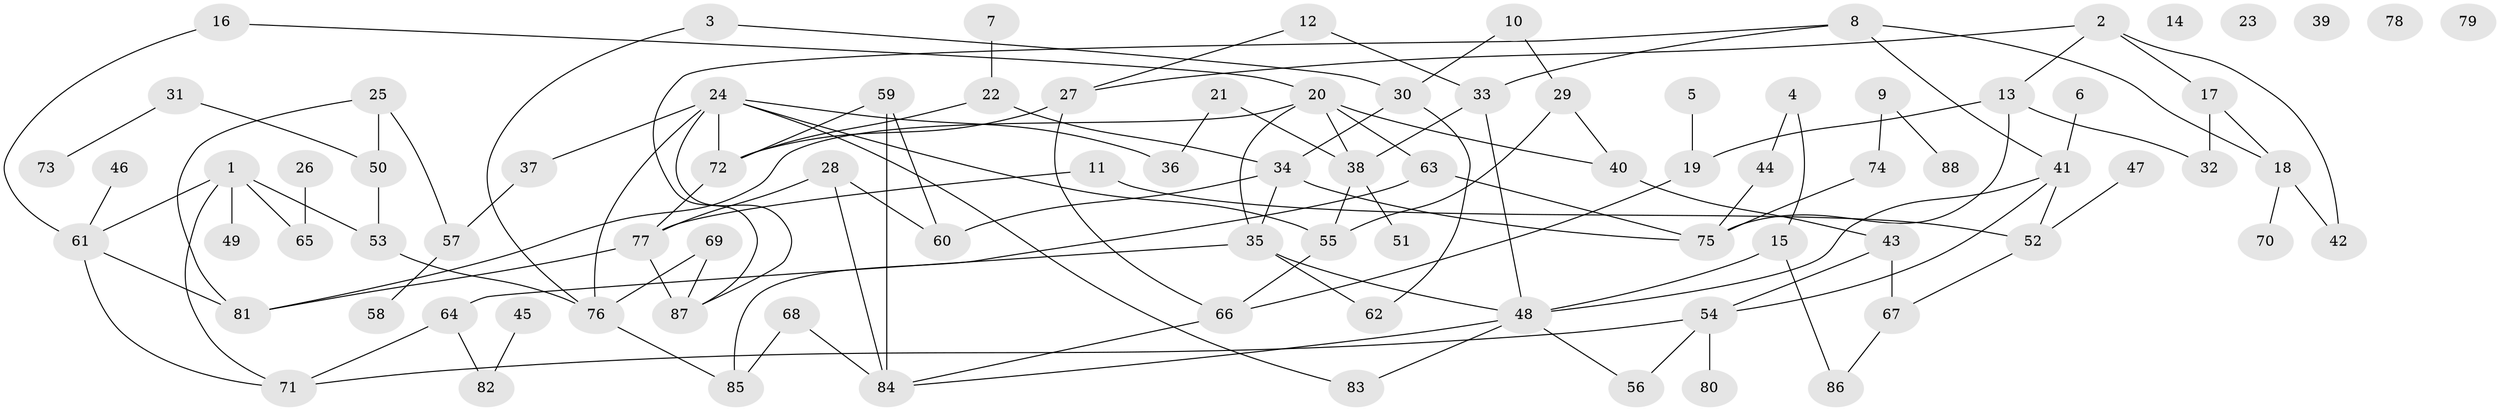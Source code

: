 // coarse degree distribution, {5: 0.10714285714285714, 3: 0.16071428571428573, 2: 0.19642857142857142, 1: 0.17857142857142858, 4: 0.125, 0: 0.08928571428571429, 7: 0.07142857142857142, 10: 0.017857142857142856, 6: 0.017857142857142856, 9: 0.017857142857142856, 8: 0.017857142857142856}
// Generated by graph-tools (version 1.1) at 2025/41/03/06/25 10:41:22]
// undirected, 88 vertices, 123 edges
graph export_dot {
graph [start="1"]
  node [color=gray90,style=filled];
  1;
  2;
  3;
  4;
  5;
  6;
  7;
  8;
  9;
  10;
  11;
  12;
  13;
  14;
  15;
  16;
  17;
  18;
  19;
  20;
  21;
  22;
  23;
  24;
  25;
  26;
  27;
  28;
  29;
  30;
  31;
  32;
  33;
  34;
  35;
  36;
  37;
  38;
  39;
  40;
  41;
  42;
  43;
  44;
  45;
  46;
  47;
  48;
  49;
  50;
  51;
  52;
  53;
  54;
  55;
  56;
  57;
  58;
  59;
  60;
  61;
  62;
  63;
  64;
  65;
  66;
  67;
  68;
  69;
  70;
  71;
  72;
  73;
  74;
  75;
  76;
  77;
  78;
  79;
  80;
  81;
  82;
  83;
  84;
  85;
  86;
  87;
  88;
  1 -- 49;
  1 -- 53;
  1 -- 61;
  1 -- 65;
  1 -- 71;
  2 -- 13;
  2 -- 17;
  2 -- 27;
  2 -- 42;
  3 -- 30;
  3 -- 76;
  4 -- 15;
  4 -- 44;
  5 -- 19;
  6 -- 41;
  7 -- 22;
  8 -- 18;
  8 -- 33;
  8 -- 41;
  8 -- 87;
  9 -- 74;
  9 -- 88;
  10 -- 29;
  10 -- 30;
  11 -- 52;
  11 -- 77;
  12 -- 27;
  12 -- 33;
  13 -- 19;
  13 -- 32;
  13 -- 75;
  15 -- 48;
  15 -- 86;
  16 -- 20;
  16 -- 61;
  17 -- 18;
  17 -- 32;
  18 -- 42;
  18 -- 70;
  19 -- 66;
  20 -- 35;
  20 -- 38;
  20 -- 40;
  20 -- 63;
  20 -- 81;
  21 -- 36;
  21 -- 38;
  22 -- 34;
  22 -- 72;
  24 -- 36;
  24 -- 37;
  24 -- 55;
  24 -- 72;
  24 -- 76;
  24 -- 83;
  24 -- 87;
  25 -- 50;
  25 -- 57;
  25 -- 81;
  26 -- 65;
  27 -- 66;
  27 -- 72;
  28 -- 60;
  28 -- 77;
  28 -- 84;
  29 -- 40;
  29 -- 55;
  30 -- 34;
  30 -- 62;
  31 -- 50;
  31 -- 73;
  33 -- 38;
  33 -- 48;
  34 -- 35;
  34 -- 60;
  34 -- 75;
  35 -- 48;
  35 -- 62;
  35 -- 64;
  37 -- 57;
  38 -- 51;
  38 -- 55;
  40 -- 43;
  41 -- 48;
  41 -- 52;
  41 -- 54;
  43 -- 54;
  43 -- 67;
  44 -- 75;
  45 -- 82;
  46 -- 61;
  47 -- 52;
  48 -- 56;
  48 -- 83;
  48 -- 84;
  50 -- 53;
  52 -- 67;
  53 -- 76;
  54 -- 56;
  54 -- 71;
  54 -- 80;
  55 -- 66;
  57 -- 58;
  59 -- 60;
  59 -- 72;
  59 -- 84;
  61 -- 71;
  61 -- 81;
  63 -- 75;
  63 -- 85;
  64 -- 71;
  64 -- 82;
  66 -- 84;
  67 -- 86;
  68 -- 84;
  68 -- 85;
  69 -- 76;
  69 -- 87;
  72 -- 77;
  74 -- 75;
  76 -- 85;
  77 -- 81;
  77 -- 87;
}
